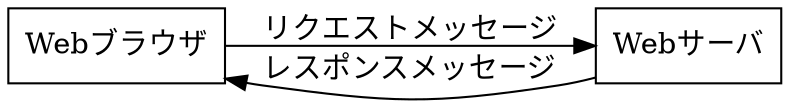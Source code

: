 digraph http {
  // graphの定義
  graph [
    rankdir = LR;
  ];
  // nodeの定義
  "Webブラウザ" [shape = box];
  "Webサーバ" [shape = box];

  // edgeの定義
  "Webブラウザ" -> "Webサーバ" [label = "リクエストメッセージ"];
  "Webサーバ" -> "Webブラウザ" [label = "レスポンスメッセージ"];
}
